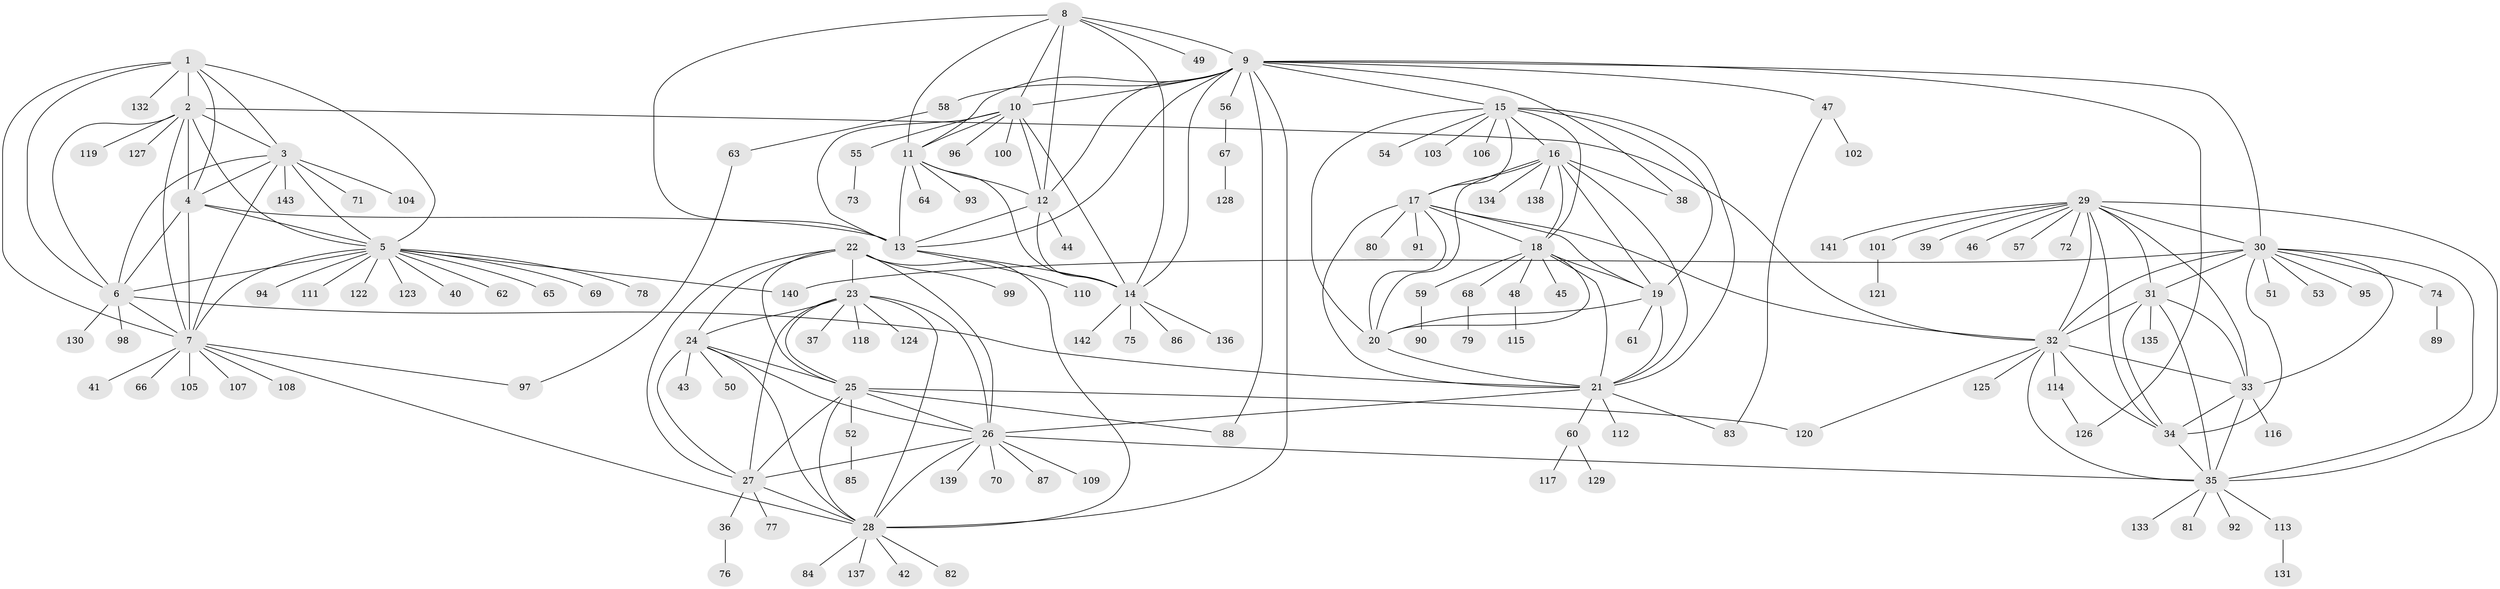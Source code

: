 // coarse degree distribution, {4: 0.023529411764705882, 6: 0.07058823529411765, 15: 0.03529411764705882, 3: 0.011764705882352941, 8: 0.011764705882352941, 9: 0.03529411764705882, 12: 0.023529411764705882, 7: 0.023529411764705882, 11: 0.03529411764705882, 2: 0.11764705882352941, 1: 0.611764705882353}
// Generated by graph-tools (version 1.1) at 2025/19/03/04/25 18:19:52]
// undirected, 143 vertices, 230 edges
graph export_dot {
graph [start="1"]
  node [color=gray90,style=filled];
  1;
  2;
  3;
  4;
  5;
  6;
  7;
  8;
  9;
  10;
  11;
  12;
  13;
  14;
  15;
  16;
  17;
  18;
  19;
  20;
  21;
  22;
  23;
  24;
  25;
  26;
  27;
  28;
  29;
  30;
  31;
  32;
  33;
  34;
  35;
  36;
  37;
  38;
  39;
  40;
  41;
  42;
  43;
  44;
  45;
  46;
  47;
  48;
  49;
  50;
  51;
  52;
  53;
  54;
  55;
  56;
  57;
  58;
  59;
  60;
  61;
  62;
  63;
  64;
  65;
  66;
  67;
  68;
  69;
  70;
  71;
  72;
  73;
  74;
  75;
  76;
  77;
  78;
  79;
  80;
  81;
  82;
  83;
  84;
  85;
  86;
  87;
  88;
  89;
  90;
  91;
  92;
  93;
  94;
  95;
  96;
  97;
  98;
  99;
  100;
  101;
  102;
  103;
  104;
  105;
  106;
  107;
  108;
  109;
  110;
  111;
  112;
  113;
  114;
  115;
  116;
  117;
  118;
  119;
  120;
  121;
  122;
  123;
  124;
  125;
  126;
  127;
  128;
  129;
  130;
  131;
  132;
  133;
  134;
  135;
  136;
  137;
  138;
  139;
  140;
  141;
  142;
  143;
  1 -- 2;
  1 -- 3;
  1 -- 4;
  1 -- 5;
  1 -- 6;
  1 -- 7;
  1 -- 132;
  2 -- 3;
  2 -- 4;
  2 -- 5;
  2 -- 6;
  2 -- 7;
  2 -- 32;
  2 -- 119;
  2 -- 127;
  3 -- 4;
  3 -- 5;
  3 -- 6;
  3 -- 7;
  3 -- 71;
  3 -- 104;
  3 -- 143;
  4 -- 5;
  4 -- 6;
  4 -- 7;
  4 -- 13;
  5 -- 6;
  5 -- 7;
  5 -- 40;
  5 -- 62;
  5 -- 65;
  5 -- 69;
  5 -- 78;
  5 -- 94;
  5 -- 111;
  5 -- 122;
  5 -- 123;
  5 -- 140;
  6 -- 7;
  6 -- 21;
  6 -- 98;
  6 -- 130;
  7 -- 28;
  7 -- 41;
  7 -- 66;
  7 -- 97;
  7 -- 105;
  7 -- 107;
  7 -- 108;
  8 -- 9;
  8 -- 10;
  8 -- 11;
  8 -- 12;
  8 -- 13;
  8 -- 14;
  8 -- 49;
  9 -- 10;
  9 -- 11;
  9 -- 12;
  9 -- 13;
  9 -- 14;
  9 -- 15;
  9 -- 28;
  9 -- 30;
  9 -- 38;
  9 -- 47;
  9 -- 56;
  9 -- 58;
  9 -- 88;
  9 -- 126;
  10 -- 11;
  10 -- 12;
  10 -- 13;
  10 -- 14;
  10 -- 55;
  10 -- 96;
  10 -- 100;
  11 -- 12;
  11 -- 13;
  11 -- 14;
  11 -- 64;
  11 -- 93;
  12 -- 13;
  12 -- 14;
  12 -- 44;
  13 -- 14;
  13 -- 110;
  14 -- 75;
  14 -- 86;
  14 -- 136;
  14 -- 142;
  15 -- 16;
  15 -- 17;
  15 -- 18;
  15 -- 19;
  15 -- 20;
  15 -- 21;
  15 -- 54;
  15 -- 103;
  15 -- 106;
  16 -- 17;
  16 -- 18;
  16 -- 19;
  16 -- 20;
  16 -- 21;
  16 -- 38;
  16 -- 134;
  16 -- 138;
  17 -- 18;
  17 -- 19;
  17 -- 20;
  17 -- 21;
  17 -- 32;
  17 -- 80;
  17 -- 91;
  18 -- 19;
  18 -- 20;
  18 -- 21;
  18 -- 45;
  18 -- 48;
  18 -- 59;
  18 -- 68;
  19 -- 20;
  19 -- 21;
  19 -- 61;
  20 -- 21;
  21 -- 26;
  21 -- 60;
  21 -- 83;
  21 -- 112;
  22 -- 23;
  22 -- 24;
  22 -- 25;
  22 -- 26;
  22 -- 27;
  22 -- 28;
  22 -- 99;
  23 -- 24;
  23 -- 25;
  23 -- 26;
  23 -- 27;
  23 -- 28;
  23 -- 37;
  23 -- 118;
  23 -- 124;
  24 -- 25;
  24 -- 26;
  24 -- 27;
  24 -- 28;
  24 -- 43;
  24 -- 50;
  25 -- 26;
  25 -- 27;
  25 -- 28;
  25 -- 52;
  25 -- 88;
  25 -- 120;
  26 -- 27;
  26 -- 28;
  26 -- 35;
  26 -- 70;
  26 -- 87;
  26 -- 109;
  26 -- 139;
  27 -- 28;
  27 -- 36;
  27 -- 77;
  28 -- 42;
  28 -- 82;
  28 -- 84;
  28 -- 137;
  29 -- 30;
  29 -- 31;
  29 -- 32;
  29 -- 33;
  29 -- 34;
  29 -- 35;
  29 -- 39;
  29 -- 46;
  29 -- 57;
  29 -- 72;
  29 -- 101;
  29 -- 141;
  30 -- 31;
  30 -- 32;
  30 -- 33;
  30 -- 34;
  30 -- 35;
  30 -- 51;
  30 -- 53;
  30 -- 74;
  30 -- 95;
  30 -- 140;
  31 -- 32;
  31 -- 33;
  31 -- 34;
  31 -- 35;
  31 -- 135;
  32 -- 33;
  32 -- 34;
  32 -- 35;
  32 -- 114;
  32 -- 120;
  32 -- 125;
  33 -- 34;
  33 -- 35;
  33 -- 116;
  34 -- 35;
  35 -- 81;
  35 -- 92;
  35 -- 113;
  35 -- 133;
  36 -- 76;
  47 -- 83;
  47 -- 102;
  48 -- 115;
  52 -- 85;
  55 -- 73;
  56 -- 67;
  58 -- 63;
  59 -- 90;
  60 -- 117;
  60 -- 129;
  63 -- 97;
  67 -- 128;
  68 -- 79;
  74 -- 89;
  101 -- 121;
  113 -- 131;
  114 -- 126;
}

